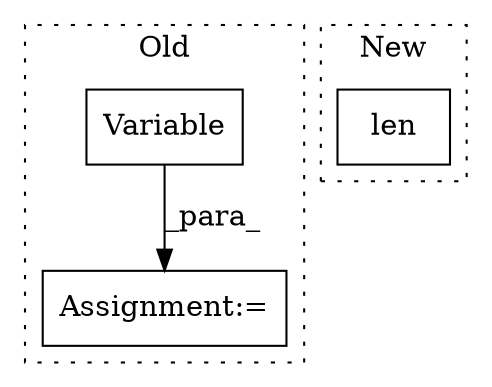 digraph G {
subgraph cluster0 {
1 [label="Variable" a="32" s="3494,3538" l="9,1" shape="box"];
3 [label="Assignment:=" a="7" s="3552" l="1" shape="box"];
label = "Old";
style="dotted";
}
subgraph cluster1 {
2 [label="len" a="32" s="4733,4748" l="4,1" shape="box"];
label = "New";
style="dotted";
}
1 -> 3 [label="_para_"];
}